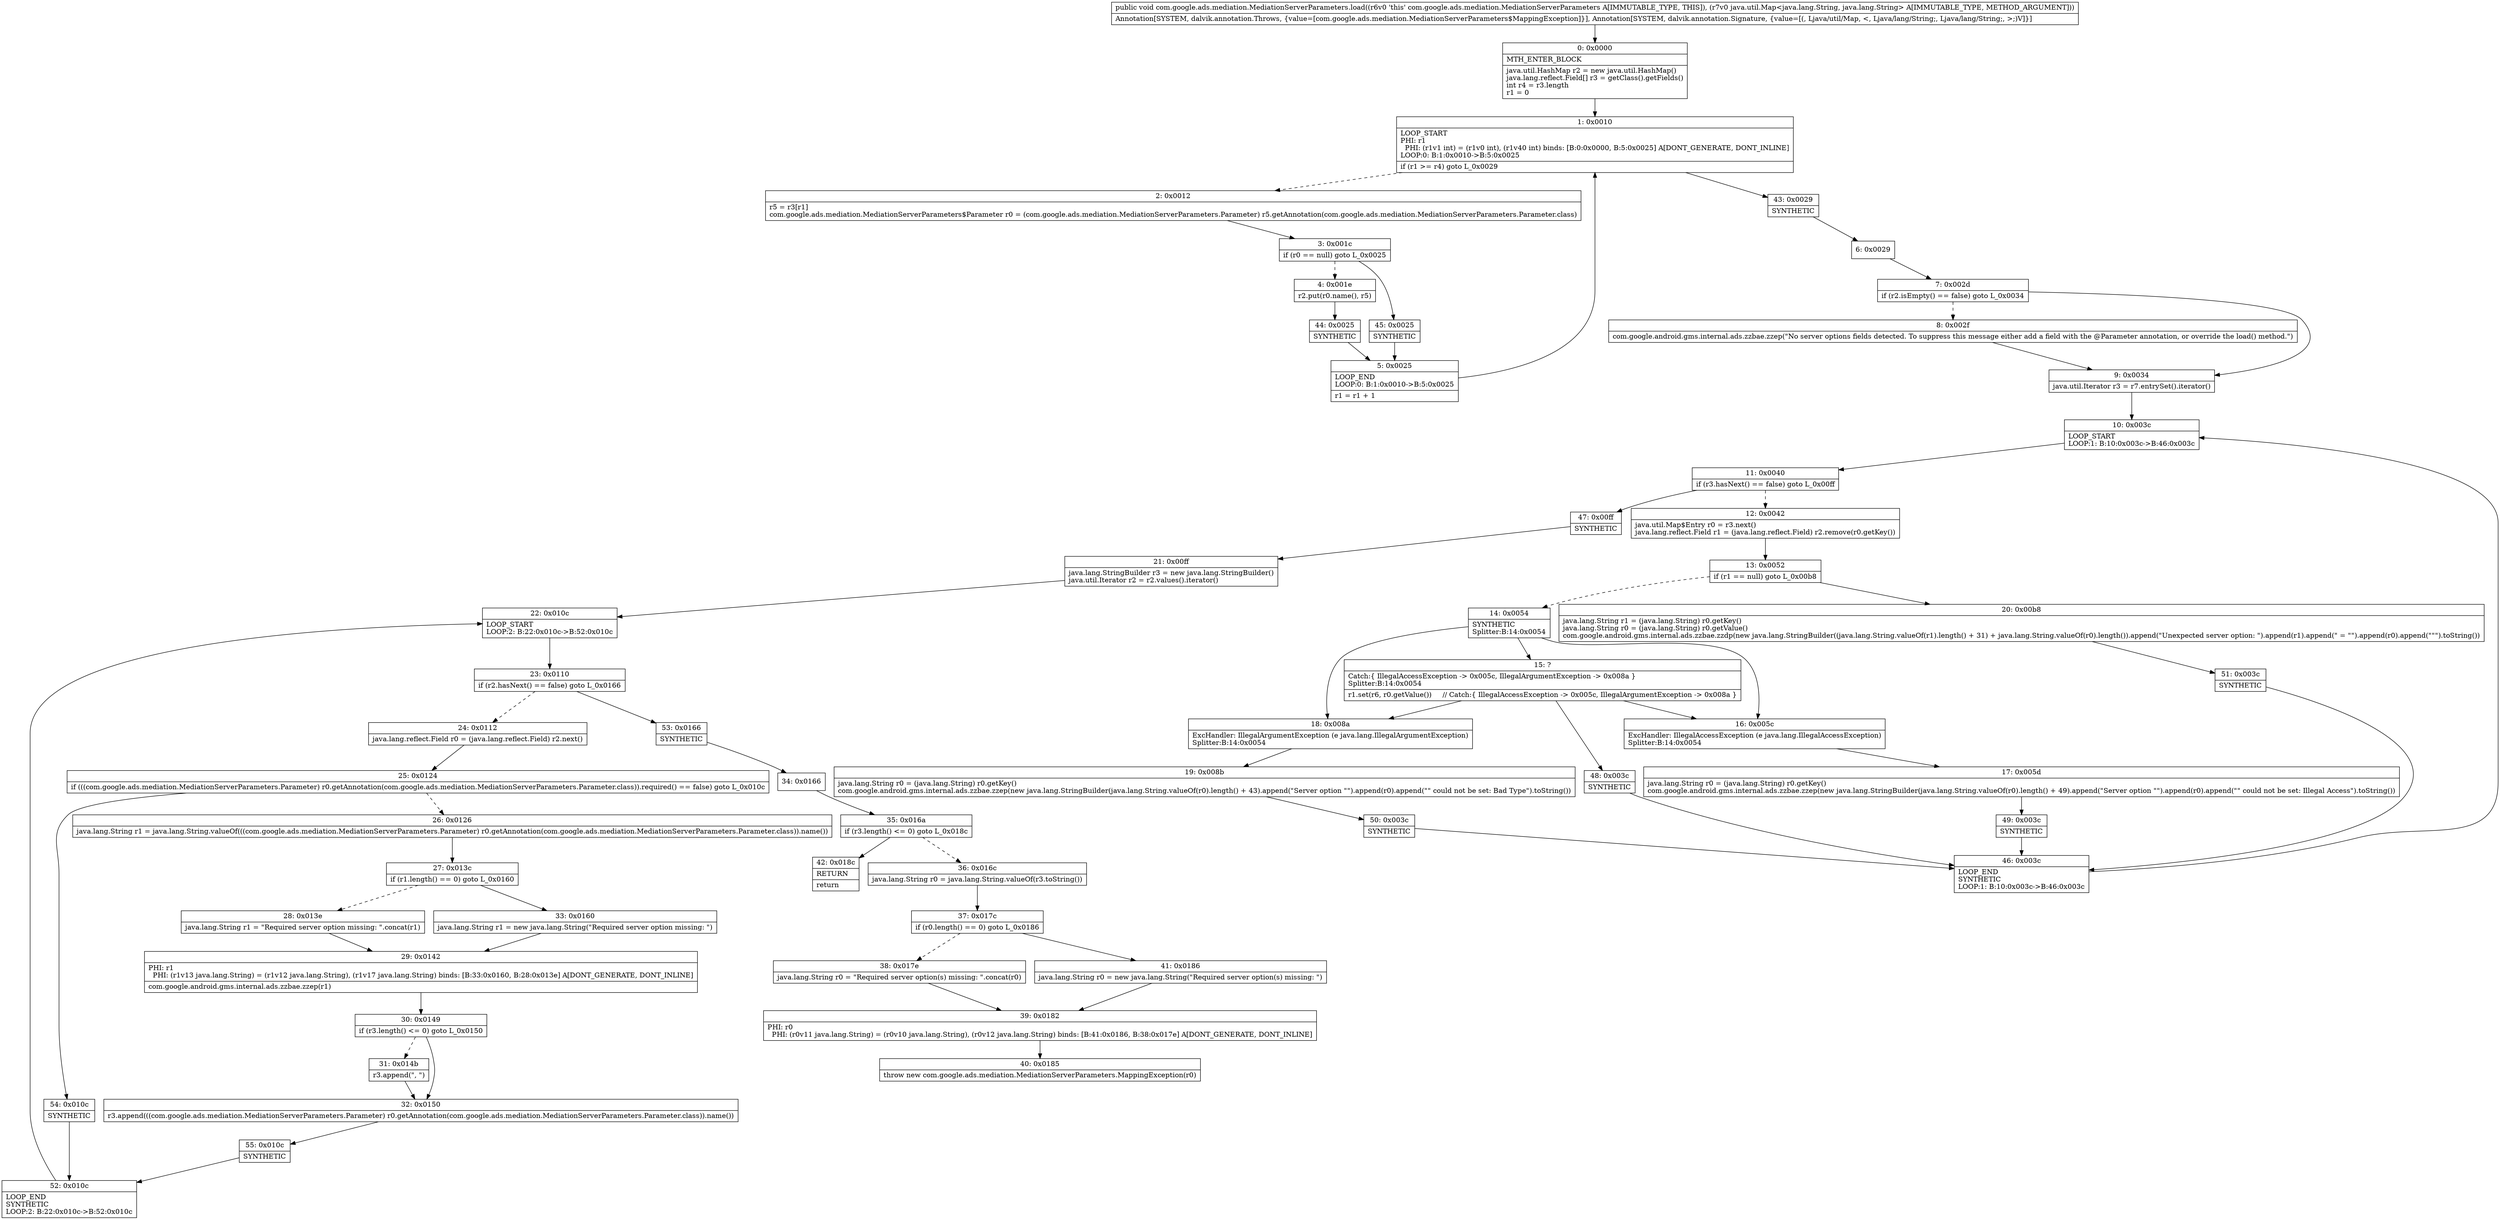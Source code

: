 digraph "CFG forcom.google.ads.mediation.MediationServerParameters.load(Ljava\/util\/Map;)V" {
Node_0 [shape=record,label="{0\:\ 0x0000|MTH_ENTER_BLOCK\l|java.util.HashMap r2 = new java.util.HashMap()\ljava.lang.reflect.Field[] r3 = getClass().getFields()\lint r4 = r3.length\lr1 = 0\l}"];
Node_1 [shape=record,label="{1\:\ 0x0010|LOOP_START\lPHI: r1 \l  PHI: (r1v1 int) = (r1v0 int), (r1v40 int) binds: [B:0:0x0000, B:5:0x0025] A[DONT_GENERATE, DONT_INLINE]\lLOOP:0: B:1:0x0010\-\>B:5:0x0025\l|if (r1 \>= r4) goto L_0x0029\l}"];
Node_2 [shape=record,label="{2\:\ 0x0012|r5 = r3[r1]\lcom.google.ads.mediation.MediationServerParameters$Parameter r0 = (com.google.ads.mediation.MediationServerParameters.Parameter) r5.getAnnotation(com.google.ads.mediation.MediationServerParameters.Parameter.class)\l}"];
Node_3 [shape=record,label="{3\:\ 0x001c|if (r0 == null) goto L_0x0025\l}"];
Node_4 [shape=record,label="{4\:\ 0x001e|r2.put(r0.name(), r5)\l}"];
Node_5 [shape=record,label="{5\:\ 0x0025|LOOP_END\lLOOP:0: B:1:0x0010\-\>B:5:0x0025\l|r1 = r1 + 1\l}"];
Node_6 [shape=record,label="{6\:\ 0x0029}"];
Node_7 [shape=record,label="{7\:\ 0x002d|if (r2.isEmpty() == false) goto L_0x0034\l}"];
Node_8 [shape=record,label="{8\:\ 0x002f|com.google.android.gms.internal.ads.zzbae.zzep(\"No server options fields detected. To suppress this message either add a field with the @Parameter annotation, or override the load() method.\")\l}"];
Node_9 [shape=record,label="{9\:\ 0x0034|java.util.Iterator r3 = r7.entrySet().iterator()\l}"];
Node_10 [shape=record,label="{10\:\ 0x003c|LOOP_START\lLOOP:1: B:10:0x003c\-\>B:46:0x003c\l}"];
Node_11 [shape=record,label="{11\:\ 0x0040|if (r3.hasNext() == false) goto L_0x00ff\l}"];
Node_12 [shape=record,label="{12\:\ 0x0042|java.util.Map$Entry r0 = r3.next()\ljava.lang.reflect.Field r1 = (java.lang.reflect.Field) r2.remove(r0.getKey())\l}"];
Node_13 [shape=record,label="{13\:\ 0x0052|if (r1 == null) goto L_0x00b8\l}"];
Node_14 [shape=record,label="{14\:\ 0x0054|SYNTHETIC\lSplitter:B:14:0x0054\l}"];
Node_15 [shape=record,label="{15\:\ ?|Catch:\{ IllegalAccessException \-\> 0x005c, IllegalArgumentException \-\> 0x008a \}\lSplitter:B:14:0x0054\l|r1.set(r6, r0.getValue())     \/\/ Catch:\{ IllegalAccessException \-\> 0x005c, IllegalArgumentException \-\> 0x008a \}\l}"];
Node_16 [shape=record,label="{16\:\ 0x005c|ExcHandler: IllegalAccessException (e java.lang.IllegalAccessException)\lSplitter:B:14:0x0054\l}"];
Node_17 [shape=record,label="{17\:\ 0x005d|java.lang.String r0 = (java.lang.String) r0.getKey()\lcom.google.android.gms.internal.ads.zzbae.zzep(new java.lang.StringBuilder(java.lang.String.valueOf(r0).length() + 49).append(\"Server option \"\").append(r0).append(\"\" could not be set: Illegal Access\").toString())\l}"];
Node_18 [shape=record,label="{18\:\ 0x008a|ExcHandler: IllegalArgumentException (e java.lang.IllegalArgumentException)\lSplitter:B:14:0x0054\l}"];
Node_19 [shape=record,label="{19\:\ 0x008b|java.lang.String r0 = (java.lang.String) r0.getKey()\lcom.google.android.gms.internal.ads.zzbae.zzep(new java.lang.StringBuilder(java.lang.String.valueOf(r0).length() + 43).append(\"Server option \"\").append(r0).append(\"\" could not be set: Bad Type\").toString())\l}"];
Node_20 [shape=record,label="{20\:\ 0x00b8|java.lang.String r1 = (java.lang.String) r0.getKey()\ljava.lang.String r0 = (java.lang.String) r0.getValue()\lcom.google.android.gms.internal.ads.zzbae.zzdp(new java.lang.StringBuilder((java.lang.String.valueOf(r1).length() + 31) + java.lang.String.valueOf(r0).length()).append(\"Unexpected server option: \").append(r1).append(\" = \"\").append(r0).append(\"\"\").toString())\l}"];
Node_21 [shape=record,label="{21\:\ 0x00ff|java.lang.StringBuilder r3 = new java.lang.StringBuilder()\ljava.util.Iterator r2 = r2.values().iterator()\l}"];
Node_22 [shape=record,label="{22\:\ 0x010c|LOOP_START\lLOOP:2: B:22:0x010c\-\>B:52:0x010c\l}"];
Node_23 [shape=record,label="{23\:\ 0x0110|if (r2.hasNext() == false) goto L_0x0166\l}"];
Node_24 [shape=record,label="{24\:\ 0x0112|java.lang.reflect.Field r0 = (java.lang.reflect.Field) r2.next()\l}"];
Node_25 [shape=record,label="{25\:\ 0x0124|if (((com.google.ads.mediation.MediationServerParameters.Parameter) r0.getAnnotation(com.google.ads.mediation.MediationServerParameters.Parameter.class)).required() == false) goto L_0x010c\l}"];
Node_26 [shape=record,label="{26\:\ 0x0126|java.lang.String r1 = java.lang.String.valueOf(((com.google.ads.mediation.MediationServerParameters.Parameter) r0.getAnnotation(com.google.ads.mediation.MediationServerParameters.Parameter.class)).name())\l}"];
Node_27 [shape=record,label="{27\:\ 0x013c|if (r1.length() == 0) goto L_0x0160\l}"];
Node_28 [shape=record,label="{28\:\ 0x013e|java.lang.String r1 = \"Required server option missing: \".concat(r1)\l}"];
Node_29 [shape=record,label="{29\:\ 0x0142|PHI: r1 \l  PHI: (r1v13 java.lang.String) = (r1v12 java.lang.String), (r1v17 java.lang.String) binds: [B:33:0x0160, B:28:0x013e] A[DONT_GENERATE, DONT_INLINE]\l|com.google.android.gms.internal.ads.zzbae.zzep(r1)\l}"];
Node_30 [shape=record,label="{30\:\ 0x0149|if (r3.length() \<= 0) goto L_0x0150\l}"];
Node_31 [shape=record,label="{31\:\ 0x014b|r3.append(\", \")\l}"];
Node_32 [shape=record,label="{32\:\ 0x0150|r3.append(((com.google.ads.mediation.MediationServerParameters.Parameter) r0.getAnnotation(com.google.ads.mediation.MediationServerParameters.Parameter.class)).name())\l}"];
Node_33 [shape=record,label="{33\:\ 0x0160|java.lang.String r1 = new java.lang.String(\"Required server option missing: \")\l}"];
Node_34 [shape=record,label="{34\:\ 0x0166}"];
Node_35 [shape=record,label="{35\:\ 0x016a|if (r3.length() \<= 0) goto L_0x018c\l}"];
Node_36 [shape=record,label="{36\:\ 0x016c|java.lang.String r0 = java.lang.String.valueOf(r3.toString())\l}"];
Node_37 [shape=record,label="{37\:\ 0x017c|if (r0.length() == 0) goto L_0x0186\l}"];
Node_38 [shape=record,label="{38\:\ 0x017e|java.lang.String r0 = \"Required server option(s) missing: \".concat(r0)\l}"];
Node_39 [shape=record,label="{39\:\ 0x0182|PHI: r0 \l  PHI: (r0v11 java.lang.String) = (r0v10 java.lang.String), (r0v12 java.lang.String) binds: [B:41:0x0186, B:38:0x017e] A[DONT_GENERATE, DONT_INLINE]\l}"];
Node_40 [shape=record,label="{40\:\ 0x0185|throw new com.google.ads.mediation.MediationServerParameters.MappingException(r0)\l}"];
Node_41 [shape=record,label="{41\:\ 0x0186|java.lang.String r0 = new java.lang.String(\"Required server option(s) missing: \")\l}"];
Node_42 [shape=record,label="{42\:\ 0x018c|RETURN\l|return\l}"];
Node_43 [shape=record,label="{43\:\ 0x0029|SYNTHETIC\l}"];
Node_44 [shape=record,label="{44\:\ 0x0025|SYNTHETIC\l}"];
Node_45 [shape=record,label="{45\:\ 0x0025|SYNTHETIC\l}"];
Node_46 [shape=record,label="{46\:\ 0x003c|LOOP_END\lSYNTHETIC\lLOOP:1: B:10:0x003c\-\>B:46:0x003c\l}"];
Node_47 [shape=record,label="{47\:\ 0x00ff|SYNTHETIC\l}"];
Node_48 [shape=record,label="{48\:\ 0x003c|SYNTHETIC\l}"];
Node_49 [shape=record,label="{49\:\ 0x003c|SYNTHETIC\l}"];
Node_50 [shape=record,label="{50\:\ 0x003c|SYNTHETIC\l}"];
Node_51 [shape=record,label="{51\:\ 0x003c|SYNTHETIC\l}"];
Node_52 [shape=record,label="{52\:\ 0x010c|LOOP_END\lSYNTHETIC\lLOOP:2: B:22:0x010c\-\>B:52:0x010c\l}"];
Node_53 [shape=record,label="{53\:\ 0x0166|SYNTHETIC\l}"];
Node_54 [shape=record,label="{54\:\ 0x010c|SYNTHETIC\l}"];
Node_55 [shape=record,label="{55\:\ 0x010c|SYNTHETIC\l}"];
MethodNode[shape=record,label="{public void com.google.ads.mediation.MediationServerParameters.load((r6v0 'this' com.google.ads.mediation.MediationServerParameters A[IMMUTABLE_TYPE, THIS]), (r7v0 java.util.Map\<java.lang.String, java.lang.String\> A[IMMUTABLE_TYPE, METHOD_ARGUMENT]))  | Annotation[SYSTEM, dalvik.annotation.Throws, \{value=[com.google.ads.mediation.MediationServerParameters$MappingException]\}], Annotation[SYSTEM, dalvik.annotation.Signature, \{value=[(, Ljava\/util\/Map, \<, Ljava\/lang\/String;, Ljava\/lang\/String;, \>;)V]\}]\l}"];
MethodNode -> Node_0;
Node_0 -> Node_1;
Node_1 -> Node_2[style=dashed];
Node_1 -> Node_43;
Node_2 -> Node_3;
Node_3 -> Node_4[style=dashed];
Node_3 -> Node_45;
Node_4 -> Node_44;
Node_5 -> Node_1;
Node_6 -> Node_7;
Node_7 -> Node_8[style=dashed];
Node_7 -> Node_9;
Node_8 -> Node_9;
Node_9 -> Node_10;
Node_10 -> Node_11;
Node_11 -> Node_12[style=dashed];
Node_11 -> Node_47;
Node_12 -> Node_13;
Node_13 -> Node_14[style=dashed];
Node_13 -> Node_20;
Node_14 -> Node_15;
Node_14 -> Node_16;
Node_14 -> Node_18;
Node_15 -> Node_16;
Node_15 -> Node_18;
Node_15 -> Node_48;
Node_16 -> Node_17;
Node_17 -> Node_49;
Node_18 -> Node_19;
Node_19 -> Node_50;
Node_20 -> Node_51;
Node_21 -> Node_22;
Node_22 -> Node_23;
Node_23 -> Node_24[style=dashed];
Node_23 -> Node_53;
Node_24 -> Node_25;
Node_25 -> Node_26[style=dashed];
Node_25 -> Node_54;
Node_26 -> Node_27;
Node_27 -> Node_28[style=dashed];
Node_27 -> Node_33;
Node_28 -> Node_29;
Node_29 -> Node_30;
Node_30 -> Node_31[style=dashed];
Node_30 -> Node_32;
Node_31 -> Node_32;
Node_32 -> Node_55;
Node_33 -> Node_29;
Node_34 -> Node_35;
Node_35 -> Node_36[style=dashed];
Node_35 -> Node_42;
Node_36 -> Node_37;
Node_37 -> Node_38[style=dashed];
Node_37 -> Node_41;
Node_38 -> Node_39;
Node_39 -> Node_40;
Node_41 -> Node_39;
Node_43 -> Node_6;
Node_44 -> Node_5;
Node_45 -> Node_5;
Node_46 -> Node_10;
Node_47 -> Node_21;
Node_48 -> Node_46;
Node_49 -> Node_46;
Node_50 -> Node_46;
Node_51 -> Node_46;
Node_52 -> Node_22;
Node_53 -> Node_34;
Node_54 -> Node_52;
Node_55 -> Node_52;
}

